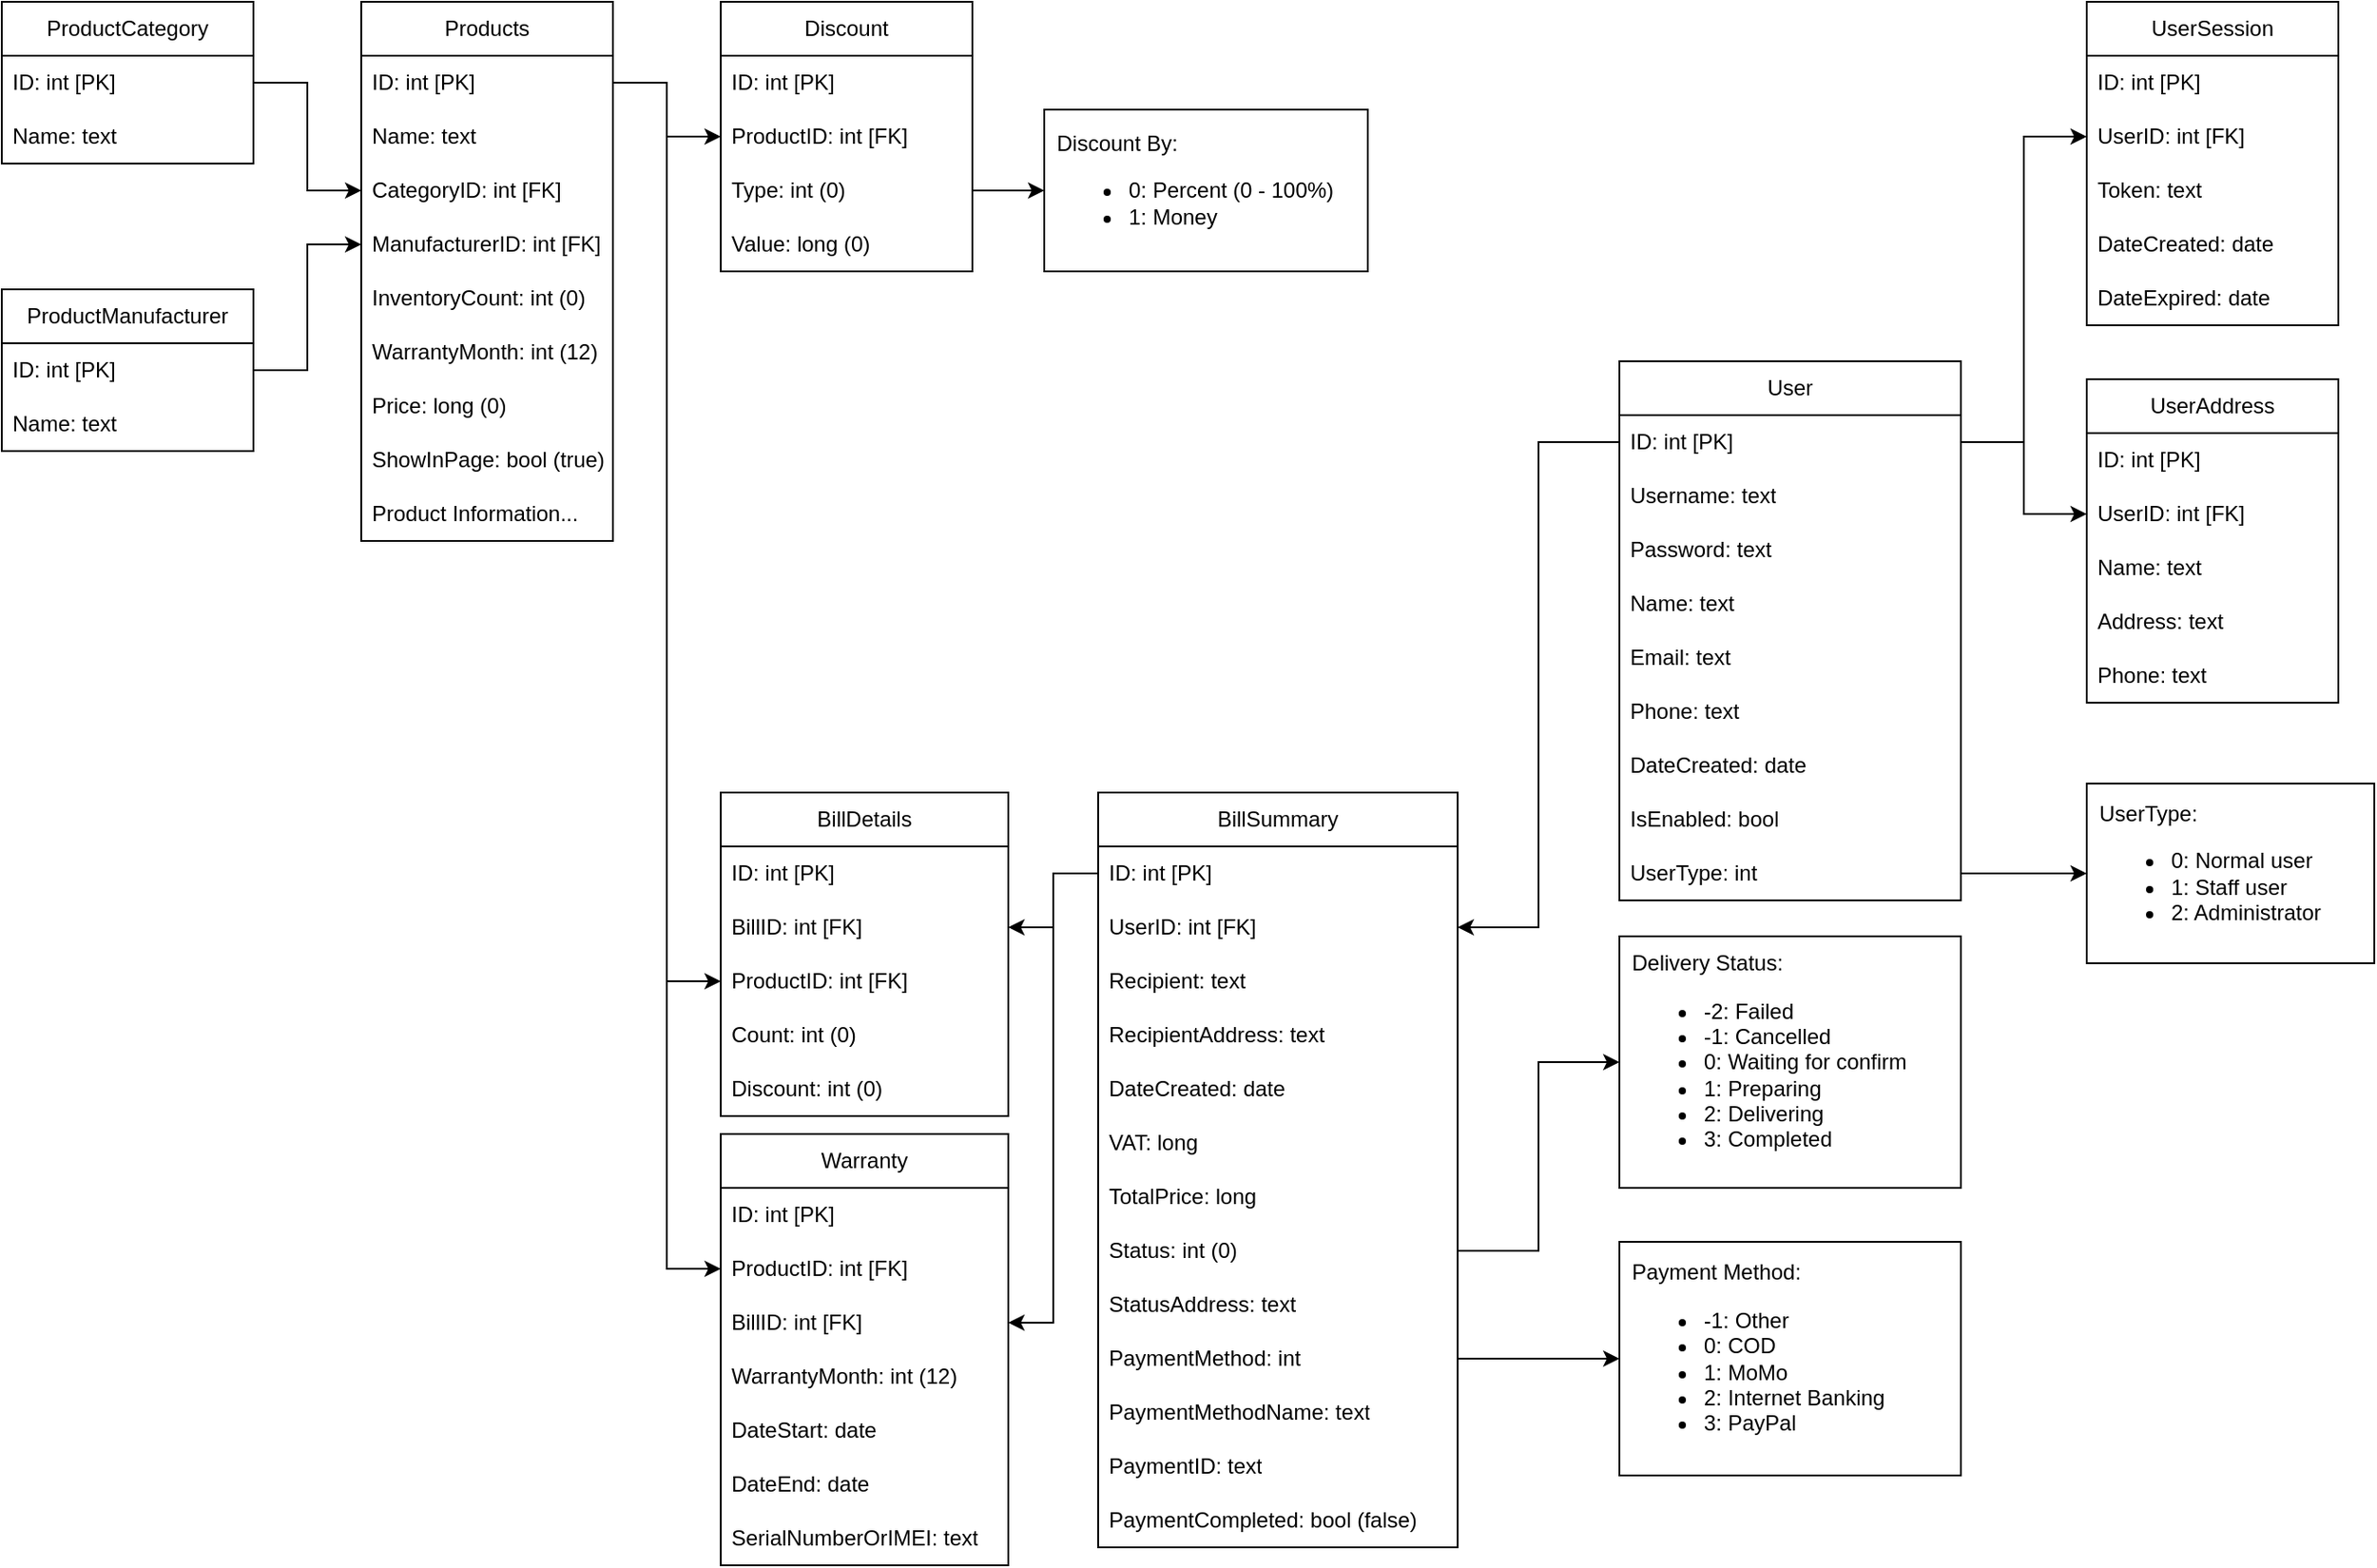 <mxfile version="21.1.2" type="device">
  <diagram name="Database" id="wU5oiDYe5zAORNl8Sl3y">
    <mxGraphModel dx="1593" dy="929" grid="1" gridSize="10" guides="1" tooltips="1" connect="1" arrows="1" fold="1" page="1" pageScale="1" pageWidth="827" pageHeight="1169" math="0" shadow="0">
      <root>
        <mxCell id="0" />
        <mxCell id="1" parent="0" />
        <mxCell id="hE5l1HCMCs_0RYrQTB5J-1" value="Products" style="swimlane;fontStyle=0;childLayout=stackLayout;horizontal=1;startSize=30;horizontalStack=0;resizeParent=1;resizeParentMax=0;resizeLast=0;collapsible=1;marginBottom=0;whiteSpace=wrap;html=1;" parent="1" vertex="1">
          <mxGeometry x="240" y="40" width="140" height="300" as="geometry" />
        </mxCell>
        <mxCell id="hE5l1HCMCs_0RYrQTB5J-2" value="ID: int [PK]" style="text;strokeColor=none;fillColor=none;align=left;verticalAlign=middle;spacingLeft=4;spacingRight=4;overflow=hidden;points=[[0,0.5],[1,0.5]];portConstraint=eastwest;rotatable=0;whiteSpace=wrap;html=1;" parent="hE5l1HCMCs_0RYrQTB5J-1" vertex="1">
          <mxGeometry y="30" width="140" height="30" as="geometry" />
        </mxCell>
        <mxCell id="hE5l1HCMCs_0RYrQTB5J-3" value="Name: text" style="text;strokeColor=none;fillColor=none;align=left;verticalAlign=middle;spacingLeft=4;spacingRight=4;overflow=hidden;points=[[0,0.5],[1,0.5]];portConstraint=eastwest;rotatable=0;whiteSpace=wrap;html=1;" parent="hE5l1HCMCs_0RYrQTB5J-1" vertex="1">
          <mxGeometry y="60" width="140" height="30" as="geometry" />
        </mxCell>
        <mxCell id="hE5l1HCMCs_0RYrQTB5J-4" value="CategoryID: int [FK]" style="text;strokeColor=none;fillColor=none;align=left;verticalAlign=middle;spacingLeft=4;spacingRight=4;overflow=hidden;points=[[0,0.5],[1,0.5]];portConstraint=eastwest;rotatable=0;whiteSpace=wrap;html=1;" parent="hE5l1HCMCs_0RYrQTB5J-1" vertex="1">
          <mxGeometry y="90" width="140" height="30" as="geometry" />
        </mxCell>
        <mxCell id="hE5l1HCMCs_0RYrQTB5J-22" value="ManufacturerID: int [FK]" style="text;strokeColor=none;fillColor=none;align=left;verticalAlign=middle;spacingLeft=4;spacingRight=4;overflow=hidden;points=[[0,0.5],[1,0.5]];portConstraint=eastwest;rotatable=0;whiteSpace=wrap;html=1;" parent="hE5l1HCMCs_0RYrQTB5J-1" vertex="1">
          <mxGeometry y="120" width="140" height="30" as="geometry" />
        </mxCell>
        <mxCell id="hE5l1HCMCs_0RYrQTB5J-26" value="InventoryCount: int (0)" style="text;strokeColor=none;fillColor=none;align=left;verticalAlign=middle;spacingLeft=4;spacingRight=4;overflow=hidden;points=[[0,0.5],[1,0.5]];portConstraint=eastwest;rotatable=0;whiteSpace=wrap;html=1;" parent="hE5l1HCMCs_0RYrQTB5J-1" vertex="1">
          <mxGeometry y="150" width="140" height="30" as="geometry" />
        </mxCell>
        <mxCell id="hE5l1HCMCs_0RYrQTB5J-28" value="WarrantyMonth: int (12)" style="text;strokeColor=none;fillColor=none;align=left;verticalAlign=middle;spacingLeft=4;spacingRight=4;overflow=hidden;points=[[0,0.5],[1,0.5]];portConstraint=eastwest;rotatable=0;whiteSpace=wrap;html=1;" parent="hE5l1HCMCs_0RYrQTB5J-1" vertex="1">
          <mxGeometry y="180" width="140" height="30" as="geometry" />
        </mxCell>
        <mxCell id="hE5l1HCMCs_0RYrQTB5J-29" value="Price: long (0)" style="text;strokeColor=none;fillColor=none;align=left;verticalAlign=middle;spacingLeft=4;spacingRight=4;overflow=hidden;points=[[0,0.5],[1,0.5]];portConstraint=eastwest;rotatable=0;whiteSpace=wrap;html=1;" parent="hE5l1HCMCs_0RYrQTB5J-1" vertex="1">
          <mxGeometry y="210" width="140" height="30" as="geometry" />
        </mxCell>
        <mxCell id="hE5l1HCMCs_0RYrQTB5J-77" value="ShowInPage: bool (true)" style="text;strokeColor=none;fillColor=none;align=left;verticalAlign=middle;spacingLeft=4;spacingRight=4;overflow=hidden;points=[[0,0.5],[1,0.5]];portConstraint=eastwest;rotatable=0;whiteSpace=wrap;html=1;" parent="hE5l1HCMCs_0RYrQTB5J-1" vertex="1">
          <mxGeometry y="240" width="140" height="30" as="geometry" />
        </mxCell>
        <mxCell id="hE5l1HCMCs_0RYrQTB5J-30" value="Product Information..." style="text;strokeColor=none;fillColor=none;align=left;verticalAlign=middle;spacingLeft=4;spacingRight=4;overflow=hidden;points=[[0,0.5],[1,0.5]];portConstraint=eastwest;rotatable=0;whiteSpace=wrap;html=1;" parent="hE5l1HCMCs_0RYrQTB5J-1" vertex="1">
          <mxGeometry y="270" width="140" height="30" as="geometry" />
        </mxCell>
        <mxCell id="hE5l1HCMCs_0RYrQTB5J-5" value="ProductCategory" style="swimlane;fontStyle=0;childLayout=stackLayout;horizontal=1;startSize=30;horizontalStack=0;resizeParent=1;resizeParentMax=0;resizeLast=0;collapsible=1;marginBottom=0;whiteSpace=wrap;html=1;" parent="1" vertex="1">
          <mxGeometry x="40" y="40" width="140" height="90" as="geometry" />
        </mxCell>
        <mxCell id="hE5l1HCMCs_0RYrQTB5J-6" value="ID: int [PK]" style="text;strokeColor=none;fillColor=none;align=left;verticalAlign=middle;spacingLeft=4;spacingRight=4;overflow=hidden;points=[[0,0.5],[1,0.5]];portConstraint=eastwest;rotatable=0;whiteSpace=wrap;html=1;" parent="hE5l1HCMCs_0RYrQTB5J-5" vertex="1">
          <mxGeometry y="30" width="140" height="30" as="geometry" />
        </mxCell>
        <mxCell id="hE5l1HCMCs_0RYrQTB5J-7" value="Name: text" style="text;strokeColor=none;fillColor=none;align=left;verticalAlign=middle;spacingLeft=4;spacingRight=4;overflow=hidden;points=[[0,0.5],[1,0.5]];portConstraint=eastwest;rotatable=0;whiteSpace=wrap;html=1;" parent="hE5l1HCMCs_0RYrQTB5J-5" vertex="1">
          <mxGeometry y="60" width="140" height="30" as="geometry" />
        </mxCell>
        <mxCell id="hE5l1HCMCs_0RYrQTB5J-9" value="User" style="swimlane;fontStyle=0;childLayout=stackLayout;horizontal=1;startSize=30;horizontalStack=0;resizeParent=1;resizeParentMax=0;resizeLast=0;collapsible=1;marginBottom=0;whiteSpace=wrap;html=1;" parent="1" vertex="1">
          <mxGeometry x="940" y="240" width="190" height="300" as="geometry" />
        </mxCell>
        <mxCell id="hE5l1HCMCs_0RYrQTB5J-10" value="ID: int [PK]" style="text;strokeColor=none;fillColor=none;align=left;verticalAlign=middle;spacingLeft=4;spacingRight=4;overflow=hidden;points=[[0,0.5],[1,0.5]];portConstraint=eastwest;rotatable=0;whiteSpace=wrap;html=1;" parent="hE5l1HCMCs_0RYrQTB5J-9" vertex="1">
          <mxGeometry y="30" width="190" height="30" as="geometry" />
        </mxCell>
        <mxCell id="hE5l1HCMCs_0RYrQTB5J-11" value="Username: text" style="text;strokeColor=none;fillColor=none;align=left;verticalAlign=middle;spacingLeft=4;spacingRight=4;overflow=hidden;points=[[0,0.5],[1,0.5]];portConstraint=eastwest;rotatable=0;whiteSpace=wrap;html=1;" parent="hE5l1HCMCs_0RYrQTB5J-9" vertex="1">
          <mxGeometry y="60" width="190" height="30" as="geometry" />
        </mxCell>
        <mxCell id="hE5l1HCMCs_0RYrQTB5J-12" value="Password: text" style="text;strokeColor=none;fillColor=none;align=left;verticalAlign=middle;spacingLeft=4;spacingRight=4;overflow=hidden;points=[[0,0.5],[1,0.5]];portConstraint=eastwest;rotatable=0;whiteSpace=wrap;html=1;" parent="hE5l1HCMCs_0RYrQTB5J-9" vertex="1">
          <mxGeometry y="90" width="190" height="30" as="geometry" />
        </mxCell>
        <mxCell id="hE5l1HCMCs_0RYrQTB5J-35" value="Name: text" style="text;strokeColor=none;fillColor=none;align=left;verticalAlign=middle;spacingLeft=4;spacingRight=4;overflow=hidden;points=[[0,0.5],[1,0.5]];portConstraint=eastwest;rotatable=0;whiteSpace=wrap;html=1;" parent="hE5l1HCMCs_0RYrQTB5J-9" vertex="1">
          <mxGeometry y="120" width="190" height="30" as="geometry" />
        </mxCell>
        <mxCell id="hE5l1HCMCs_0RYrQTB5J-36" value="Email: text" style="text;strokeColor=none;fillColor=none;align=left;verticalAlign=middle;spacingLeft=4;spacingRight=4;overflow=hidden;points=[[0,0.5],[1,0.5]];portConstraint=eastwest;rotatable=0;whiteSpace=wrap;html=1;" parent="hE5l1HCMCs_0RYrQTB5J-9" vertex="1">
          <mxGeometry y="150" width="190" height="30" as="geometry" />
        </mxCell>
        <mxCell id="hE5l1HCMCs_0RYrQTB5J-38" value="Phone: text" style="text;strokeColor=none;fillColor=none;align=left;verticalAlign=middle;spacingLeft=4;spacingRight=4;overflow=hidden;points=[[0,0.5],[1,0.5]];portConstraint=eastwest;rotatable=0;whiteSpace=wrap;html=1;" parent="hE5l1HCMCs_0RYrQTB5J-9" vertex="1">
          <mxGeometry y="180" width="190" height="30" as="geometry" />
        </mxCell>
        <mxCell id="hE5l1HCMCs_0RYrQTB5J-13" value="DateCreated: date" style="text;strokeColor=none;fillColor=none;align=left;verticalAlign=middle;spacingLeft=4;spacingRight=4;overflow=hidden;points=[[0,0.5],[1,0.5]];portConstraint=eastwest;rotatable=0;whiteSpace=wrap;html=1;" parent="hE5l1HCMCs_0RYrQTB5J-9" vertex="1">
          <mxGeometry y="210" width="190" height="30" as="geometry" />
        </mxCell>
        <mxCell id="hE5l1HCMCs_0RYrQTB5J-14" value="IsEnabled: bool" style="text;strokeColor=none;fillColor=none;align=left;verticalAlign=middle;spacingLeft=4;spacingRight=4;overflow=hidden;points=[[0,0.5],[1,0.5]];portConstraint=eastwest;rotatable=0;whiteSpace=wrap;html=1;" parent="hE5l1HCMCs_0RYrQTB5J-9" vertex="1">
          <mxGeometry y="240" width="190" height="30" as="geometry" />
        </mxCell>
        <mxCell id="hE5l1HCMCs_0RYrQTB5J-15" value="UserType: int" style="text;strokeColor=none;fillColor=none;align=left;verticalAlign=middle;spacingLeft=4;spacingRight=4;overflow=hidden;points=[[0,0.5],[1,0.5]];portConstraint=eastwest;rotatable=0;whiteSpace=wrap;html=1;" parent="hE5l1HCMCs_0RYrQTB5J-9" vertex="1">
          <mxGeometry y="270" width="190" height="30" as="geometry" />
        </mxCell>
        <mxCell id="hE5l1HCMCs_0RYrQTB5J-16" value="UserType:&lt;br&gt;&lt;ul&gt;&lt;li&gt;0: Normal user&lt;/li&gt;&lt;li&gt;1: Staff user&lt;/li&gt;&lt;li&gt;2: Administrator&lt;/li&gt;&lt;/ul&gt;" style="rounded=0;whiteSpace=wrap;html=1;align=left;spacingTop=5;spacingBottom=6;spacingLeft=5;spacingRight=5;" parent="1" vertex="1">
          <mxGeometry x="1200" y="475" width="160" height="100" as="geometry" />
        </mxCell>
        <mxCell id="hE5l1HCMCs_0RYrQTB5J-17" style="edgeStyle=orthogonalEdgeStyle;rounded=0;orthogonalLoop=1;jettySize=auto;html=1;entryX=0;entryY=0.5;entryDx=0;entryDy=0;" parent="1" source="hE5l1HCMCs_0RYrQTB5J-15" target="hE5l1HCMCs_0RYrQTB5J-16" edge="1">
          <mxGeometry relative="1" as="geometry" />
        </mxCell>
        <mxCell id="hE5l1HCMCs_0RYrQTB5J-18" value="ProductManufacturer" style="swimlane;fontStyle=0;childLayout=stackLayout;horizontal=1;startSize=30;horizontalStack=0;resizeParent=1;resizeParentMax=0;resizeLast=0;collapsible=1;marginBottom=0;whiteSpace=wrap;html=1;" parent="1" vertex="1">
          <mxGeometry x="40" y="200" width="140" height="90" as="geometry" />
        </mxCell>
        <mxCell id="hE5l1HCMCs_0RYrQTB5J-19" value="ID: int [PK]" style="text;strokeColor=none;fillColor=none;align=left;verticalAlign=middle;spacingLeft=4;spacingRight=4;overflow=hidden;points=[[0,0.5],[1,0.5]];portConstraint=eastwest;rotatable=0;whiteSpace=wrap;html=1;" parent="hE5l1HCMCs_0RYrQTB5J-18" vertex="1">
          <mxGeometry y="30" width="140" height="30" as="geometry" />
        </mxCell>
        <mxCell id="hE5l1HCMCs_0RYrQTB5J-20" value="Name: text" style="text;strokeColor=none;fillColor=none;align=left;verticalAlign=middle;spacingLeft=4;spacingRight=4;overflow=hidden;points=[[0,0.5],[1,0.5]];portConstraint=eastwest;rotatable=0;whiteSpace=wrap;html=1;" parent="hE5l1HCMCs_0RYrQTB5J-18" vertex="1">
          <mxGeometry y="60" width="140" height="30" as="geometry" />
        </mxCell>
        <mxCell id="hE5l1HCMCs_0RYrQTB5J-23" style="edgeStyle=orthogonalEdgeStyle;rounded=0;orthogonalLoop=1;jettySize=auto;html=1;entryX=0;entryY=0.5;entryDx=0;entryDy=0;" parent="1" source="hE5l1HCMCs_0RYrQTB5J-19" target="hE5l1HCMCs_0RYrQTB5J-22" edge="1">
          <mxGeometry relative="1" as="geometry" />
        </mxCell>
        <mxCell id="hE5l1HCMCs_0RYrQTB5J-25" style="edgeStyle=orthogonalEdgeStyle;rounded=0;orthogonalLoop=1;jettySize=auto;html=1;entryX=0;entryY=0.5;entryDx=0;entryDy=0;" parent="1" source="hE5l1HCMCs_0RYrQTB5J-6" target="hE5l1HCMCs_0RYrQTB5J-4" edge="1">
          <mxGeometry relative="1" as="geometry" />
        </mxCell>
        <mxCell id="hE5l1HCMCs_0RYrQTB5J-31" value="BillSummary" style="swimlane;fontStyle=0;childLayout=stackLayout;horizontal=1;startSize=30;horizontalStack=0;resizeParent=1;resizeParentMax=0;resizeLast=0;collapsible=1;marginBottom=0;whiteSpace=wrap;html=1;" parent="1" vertex="1">
          <mxGeometry x="650" y="480" width="200" height="420" as="geometry" />
        </mxCell>
        <mxCell id="hE5l1HCMCs_0RYrQTB5J-32" value="ID: int [PK]" style="text;strokeColor=none;fillColor=none;align=left;verticalAlign=middle;spacingLeft=4;spacingRight=4;overflow=hidden;points=[[0,0.5],[1,0.5]];portConstraint=eastwest;rotatable=0;whiteSpace=wrap;html=1;" parent="hE5l1HCMCs_0RYrQTB5J-31" vertex="1">
          <mxGeometry y="30" width="200" height="30" as="geometry" />
        </mxCell>
        <mxCell id="hE5l1HCMCs_0RYrQTB5J-44" value="UserID: int [FK]" style="text;strokeColor=none;fillColor=none;align=left;verticalAlign=middle;spacingLeft=4;spacingRight=4;overflow=hidden;points=[[0,0.5],[1,0.5]];portConstraint=eastwest;rotatable=0;whiteSpace=wrap;html=1;" parent="hE5l1HCMCs_0RYrQTB5J-31" vertex="1">
          <mxGeometry y="60" width="200" height="30" as="geometry" />
        </mxCell>
        <mxCell id="tXvKXWf9CAUuPQ7bRwm_-1" value="&lt;span lang=&quot;vi&quot; class=&quot;ILfuVd&quot;&gt;&lt;/span&gt;&lt;span lang=&quot;vi&quot; class=&quot;ILfuVd&quot;&gt;&lt;/span&gt;Recipient: text" style="text;strokeColor=none;fillColor=none;align=left;verticalAlign=middle;spacingLeft=4;spacingRight=4;overflow=hidden;points=[[0,0.5],[1,0.5]];portConstraint=eastwest;rotatable=0;whiteSpace=wrap;html=1;" parent="hE5l1HCMCs_0RYrQTB5J-31" vertex="1">
          <mxGeometry y="90" width="200" height="30" as="geometry" />
        </mxCell>
        <mxCell id="hE5l1HCMCs_0RYrQTB5J-48" value="&lt;span lang=&quot;vi&quot; class=&quot;ILfuVd&quot;&gt;&lt;/span&gt;RecipientAddress: text" style="text;strokeColor=none;fillColor=none;align=left;verticalAlign=middle;spacingLeft=4;spacingRight=4;overflow=hidden;points=[[0,0.5],[1,0.5]];portConstraint=eastwest;rotatable=0;whiteSpace=wrap;html=1;" parent="hE5l1HCMCs_0RYrQTB5J-31" vertex="1">
          <mxGeometry y="120" width="200" height="30" as="geometry" />
        </mxCell>
        <mxCell id="hE5l1HCMCs_0RYrQTB5J-55" value="DateCreated: date" style="text;strokeColor=none;fillColor=none;align=left;verticalAlign=middle;spacingLeft=4;spacingRight=4;overflow=hidden;points=[[0,0.5],[1,0.5]];portConstraint=eastwest;rotatable=0;whiteSpace=wrap;html=1;" parent="hE5l1HCMCs_0RYrQTB5J-31" vertex="1">
          <mxGeometry y="150" width="200" height="30" as="geometry" />
        </mxCell>
        <mxCell id="nwdCqllsKJScyAq2nnaO-7" value="&lt;span lang=&quot;vi&quot; class=&quot;ILfuVd&quot;&gt;&lt;/span&gt;VAT: long" style="text;strokeColor=none;fillColor=none;align=left;verticalAlign=middle;spacingLeft=4;spacingRight=4;overflow=hidden;points=[[0,0.5],[1,0.5]];portConstraint=eastwest;rotatable=0;whiteSpace=wrap;html=1;" parent="hE5l1HCMCs_0RYrQTB5J-31" vertex="1">
          <mxGeometry y="180" width="200" height="30" as="geometry" />
        </mxCell>
        <mxCell id="nwdCqllsKJScyAq2nnaO-4" value="&lt;span lang=&quot;vi&quot; class=&quot;ILfuVd&quot;&gt;&lt;/span&gt;TotalPrice: long" style="text;strokeColor=none;fillColor=none;align=left;verticalAlign=middle;spacingLeft=4;spacingRight=4;overflow=hidden;points=[[0,0.5],[1,0.5]];portConstraint=eastwest;rotatable=0;whiteSpace=wrap;html=1;" parent="hE5l1HCMCs_0RYrQTB5J-31" vertex="1">
          <mxGeometry y="210" width="200" height="30" as="geometry" />
        </mxCell>
        <mxCell id="hE5l1HCMCs_0RYrQTB5J-56" value="Status: int (0)" style="text;strokeColor=none;fillColor=none;align=left;verticalAlign=middle;spacingLeft=4;spacingRight=4;overflow=hidden;points=[[0,0.5],[1,0.5]];portConstraint=eastwest;rotatable=0;whiteSpace=wrap;html=1;" parent="hE5l1HCMCs_0RYrQTB5J-31" vertex="1">
          <mxGeometry y="240" width="200" height="30" as="geometry" />
        </mxCell>
        <mxCell id="hE5l1HCMCs_0RYrQTB5J-60" value="StatusAddress: text" style="text;strokeColor=none;fillColor=none;align=left;verticalAlign=middle;spacingLeft=4;spacingRight=4;overflow=hidden;points=[[0,0.5],[1,0.5]];portConstraint=eastwest;rotatable=0;whiteSpace=wrap;html=1;" parent="hE5l1HCMCs_0RYrQTB5J-31" vertex="1">
          <mxGeometry y="270" width="200" height="30" as="geometry" />
        </mxCell>
        <mxCell id="hE5l1HCMCs_0RYrQTB5J-69" value="PaymentMethod: int" style="text;strokeColor=none;fillColor=none;align=left;verticalAlign=middle;spacingLeft=4;spacingRight=4;overflow=hidden;points=[[0,0.5],[1,0.5]];portConstraint=eastwest;rotatable=0;whiteSpace=wrap;html=1;" parent="hE5l1HCMCs_0RYrQTB5J-31" vertex="1">
          <mxGeometry y="300" width="200" height="30" as="geometry" />
        </mxCell>
        <mxCell id="nwdCqllsKJScyAq2nnaO-5" value="PaymentMethodName: text" style="text;strokeColor=none;fillColor=none;align=left;verticalAlign=middle;spacingLeft=4;spacingRight=4;overflow=hidden;points=[[0,0.5],[1,0.5]];portConstraint=eastwest;rotatable=0;whiteSpace=wrap;html=1;" parent="hE5l1HCMCs_0RYrQTB5J-31" vertex="1">
          <mxGeometry y="330" width="200" height="30" as="geometry" />
        </mxCell>
        <mxCell id="nwdCqllsKJScyAq2nnaO-6" value="PaymentID: text" style="text;strokeColor=none;fillColor=none;align=left;verticalAlign=middle;spacingLeft=4;spacingRight=4;overflow=hidden;points=[[0,0.5],[1,0.5]];portConstraint=eastwest;rotatable=0;whiteSpace=wrap;html=1;" parent="hE5l1HCMCs_0RYrQTB5J-31" vertex="1">
          <mxGeometry y="360" width="200" height="30" as="geometry" />
        </mxCell>
        <mxCell id="hE5l1HCMCs_0RYrQTB5J-73" value="PaymentCompleted: bool (false)" style="text;strokeColor=none;fillColor=none;align=left;verticalAlign=middle;spacingLeft=4;spacingRight=4;overflow=hidden;points=[[0,0.5],[1,0.5]];portConstraint=eastwest;rotatable=0;whiteSpace=wrap;html=1;" parent="hE5l1HCMCs_0RYrQTB5J-31" vertex="1">
          <mxGeometry y="390" width="200" height="30" as="geometry" />
        </mxCell>
        <mxCell id="hE5l1HCMCs_0RYrQTB5J-39" value="UserAddress" style="swimlane;fontStyle=0;childLayout=stackLayout;horizontal=1;startSize=30;horizontalStack=0;resizeParent=1;resizeParentMax=0;resizeLast=0;collapsible=1;marginBottom=0;whiteSpace=wrap;html=1;" parent="1" vertex="1">
          <mxGeometry x="1200" y="250" width="140" height="180" as="geometry" />
        </mxCell>
        <mxCell id="hE5l1HCMCs_0RYrQTB5J-40" value="ID: int [PK]" style="text;strokeColor=none;fillColor=none;align=left;verticalAlign=middle;spacingLeft=4;spacingRight=4;overflow=hidden;points=[[0,0.5],[1,0.5]];portConstraint=eastwest;rotatable=0;whiteSpace=wrap;html=1;" parent="hE5l1HCMCs_0RYrQTB5J-39" vertex="1">
          <mxGeometry y="30" width="140" height="30" as="geometry" />
        </mxCell>
        <mxCell id="hE5l1HCMCs_0RYrQTB5J-41" value="UserID: int [FK]" style="text;strokeColor=none;fillColor=none;align=left;verticalAlign=middle;spacingLeft=4;spacingRight=4;overflow=hidden;points=[[0,0.5],[1,0.5]];portConstraint=eastwest;rotatable=0;whiteSpace=wrap;html=1;" parent="hE5l1HCMCs_0RYrQTB5J-39" vertex="1">
          <mxGeometry y="60" width="140" height="30" as="geometry" />
        </mxCell>
        <mxCell id="tXvKXWf9CAUuPQ7bRwm_-2" value="Name: text" style="text;strokeColor=none;fillColor=none;align=left;verticalAlign=middle;spacingLeft=4;spacingRight=4;overflow=hidden;points=[[0,0.5],[1,0.5]];portConstraint=eastwest;rotatable=0;whiteSpace=wrap;html=1;" parent="hE5l1HCMCs_0RYrQTB5J-39" vertex="1">
          <mxGeometry y="90" width="140" height="30" as="geometry" />
        </mxCell>
        <mxCell id="hE5l1HCMCs_0RYrQTB5J-42" value="Address: text" style="text;strokeColor=none;fillColor=none;align=left;verticalAlign=middle;spacingLeft=4;spacingRight=4;overflow=hidden;points=[[0,0.5],[1,0.5]];portConstraint=eastwest;rotatable=0;whiteSpace=wrap;html=1;" parent="hE5l1HCMCs_0RYrQTB5J-39" vertex="1">
          <mxGeometry y="120" width="140" height="30" as="geometry" />
        </mxCell>
        <mxCell id="hE5l1HCMCs_0RYrQTB5J-83" value="Phone: text" style="text;strokeColor=none;fillColor=none;align=left;verticalAlign=middle;spacingLeft=4;spacingRight=4;overflow=hidden;points=[[0,0.5],[1,0.5]];portConstraint=eastwest;rotatable=0;whiteSpace=wrap;html=1;" parent="hE5l1HCMCs_0RYrQTB5J-39" vertex="1">
          <mxGeometry y="150" width="140" height="30" as="geometry" />
        </mxCell>
        <mxCell id="hE5l1HCMCs_0RYrQTB5J-43" style="edgeStyle=orthogonalEdgeStyle;rounded=0;orthogonalLoop=1;jettySize=auto;html=1;entryX=0;entryY=0.5;entryDx=0;entryDy=0;" parent="1" source="hE5l1HCMCs_0RYrQTB5J-10" target="hE5l1HCMCs_0RYrQTB5J-41" edge="1">
          <mxGeometry relative="1" as="geometry" />
        </mxCell>
        <mxCell id="hE5l1HCMCs_0RYrQTB5J-45" style="edgeStyle=orthogonalEdgeStyle;rounded=0;orthogonalLoop=1;jettySize=auto;html=1;entryX=1;entryY=0.5;entryDx=0;entryDy=0;" parent="1" source="hE5l1HCMCs_0RYrQTB5J-10" target="hE5l1HCMCs_0RYrQTB5J-44" edge="1">
          <mxGeometry relative="1" as="geometry" />
        </mxCell>
        <mxCell id="hE5l1HCMCs_0RYrQTB5J-49" value="BillDetails" style="swimlane;fontStyle=0;childLayout=stackLayout;horizontal=1;startSize=30;horizontalStack=0;resizeParent=1;resizeParentMax=0;resizeLast=0;collapsible=1;marginBottom=0;whiteSpace=wrap;html=1;" parent="1" vertex="1">
          <mxGeometry x="440" y="480" width="160" height="180" as="geometry" />
        </mxCell>
        <mxCell id="kIqaSTcEwy7osnmggItn-5" value="ID: int [PK]" style="text;strokeColor=none;fillColor=none;align=left;verticalAlign=middle;spacingLeft=4;spacingRight=4;overflow=hidden;points=[[0,0.5],[1,0.5]];portConstraint=eastwest;rotatable=0;whiteSpace=wrap;html=1;" vertex="1" parent="hE5l1HCMCs_0RYrQTB5J-49">
          <mxGeometry y="30" width="160" height="30" as="geometry" />
        </mxCell>
        <mxCell id="hE5l1HCMCs_0RYrQTB5J-50" value="BillID: int [FK]" style="text;strokeColor=none;fillColor=none;align=left;verticalAlign=middle;spacingLeft=4;spacingRight=4;overflow=hidden;points=[[0,0.5],[1,0.5]];portConstraint=eastwest;rotatable=0;whiteSpace=wrap;html=1;" parent="hE5l1HCMCs_0RYrQTB5J-49" vertex="1">
          <mxGeometry y="60" width="160" height="30" as="geometry" />
        </mxCell>
        <mxCell id="hE5l1HCMCs_0RYrQTB5J-51" value="ProductID: int [FK]" style="text;strokeColor=none;fillColor=none;align=left;verticalAlign=middle;spacingLeft=4;spacingRight=4;overflow=hidden;points=[[0,0.5],[1,0.5]];portConstraint=eastwest;rotatable=0;whiteSpace=wrap;html=1;" parent="hE5l1HCMCs_0RYrQTB5J-49" vertex="1">
          <mxGeometry y="90" width="160" height="30" as="geometry" />
        </mxCell>
        <mxCell id="hE5l1HCMCs_0RYrQTB5J-52" value="Count: int (0)" style="text;strokeColor=none;fillColor=none;align=left;verticalAlign=middle;spacingLeft=4;spacingRight=4;overflow=hidden;points=[[0,0.5],[1,0.5]];portConstraint=eastwest;rotatable=0;whiteSpace=wrap;html=1;" parent="hE5l1HCMCs_0RYrQTB5J-49" vertex="1">
          <mxGeometry y="120" width="160" height="30" as="geometry" />
        </mxCell>
        <mxCell id="hE5l1HCMCs_0RYrQTB5J-53" value="Discount: int (0)" style="text;strokeColor=none;fillColor=none;align=left;verticalAlign=middle;spacingLeft=4;spacingRight=4;overflow=hidden;points=[[0,0.5],[1,0.5]];portConstraint=eastwest;rotatable=0;whiteSpace=wrap;html=1;" parent="hE5l1HCMCs_0RYrQTB5J-49" vertex="1">
          <mxGeometry y="150" width="160" height="30" as="geometry" />
        </mxCell>
        <mxCell id="hE5l1HCMCs_0RYrQTB5J-54" style="edgeStyle=orthogonalEdgeStyle;rounded=0;orthogonalLoop=1;jettySize=auto;html=1;entryX=1;entryY=0.5;entryDx=0;entryDy=0;" parent="1" source="hE5l1HCMCs_0RYrQTB5J-32" target="hE5l1HCMCs_0RYrQTB5J-50" edge="1">
          <mxGeometry relative="1" as="geometry" />
        </mxCell>
        <mxCell id="hE5l1HCMCs_0RYrQTB5J-58" value="Delivery Status:&lt;br&gt;&lt;ul&gt;&lt;li&gt;-2: Failed&lt;/li&gt;&lt;li&gt;-1: Cancelled&lt;/li&gt;&lt;li&gt;0: Waiting for confirm&lt;/li&gt;&lt;li&gt;1: Preparing&lt;/li&gt;&lt;li&gt;2: Delivering&lt;/li&gt;&lt;li&gt;3: Completed&lt;/li&gt;&lt;/ul&gt;" style="rounded=0;whiteSpace=wrap;html=1;align=left;spacingTop=5;spacingBottom=6;spacingLeft=5;spacingRight=5;" parent="1" vertex="1">
          <mxGeometry x="940" y="560" width="190" height="140" as="geometry" />
        </mxCell>
        <mxCell id="hE5l1HCMCs_0RYrQTB5J-59" style="edgeStyle=orthogonalEdgeStyle;rounded=0;orthogonalLoop=1;jettySize=auto;html=1;entryX=0;entryY=0.5;entryDx=0;entryDy=0;" parent="1" source="hE5l1HCMCs_0RYrQTB5J-56" target="hE5l1HCMCs_0RYrQTB5J-58" edge="1">
          <mxGeometry relative="1" as="geometry" />
        </mxCell>
        <mxCell id="hE5l1HCMCs_0RYrQTB5J-62" value="Discount" style="swimlane;fontStyle=0;childLayout=stackLayout;horizontal=1;startSize=30;horizontalStack=0;resizeParent=1;resizeParentMax=0;resizeLast=0;collapsible=1;marginBottom=0;whiteSpace=wrap;html=1;" parent="1" vertex="1">
          <mxGeometry x="440" y="40" width="140" height="150" as="geometry" />
        </mxCell>
        <mxCell id="hE5l1HCMCs_0RYrQTB5J-75" value="ID: int [PK]" style="text;strokeColor=none;fillColor=none;align=left;verticalAlign=middle;spacingLeft=4;spacingRight=4;overflow=hidden;points=[[0,0.5],[1,0.5]];portConstraint=eastwest;rotatable=0;whiteSpace=wrap;html=1;" parent="hE5l1HCMCs_0RYrQTB5J-62" vertex="1">
          <mxGeometry y="30" width="140" height="30" as="geometry" />
        </mxCell>
        <mxCell id="hE5l1HCMCs_0RYrQTB5J-64" value="ProductID: int [FK]" style="text;strokeColor=none;fillColor=none;align=left;verticalAlign=middle;spacingLeft=4;spacingRight=4;overflow=hidden;points=[[0,0.5],[1,0.5]];portConstraint=eastwest;rotatable=0;whiteSpace=wrap;html=1;" parent="hE5l1HCMCs_0RYrQTB5J-62" vertex="1">
          <mxGeometry y="60" width="140" height="30" as="geometry" />
        </mxCell>
        <mxCell id="hE5l1HCMCs_0RYrQTB5J-65" value="Type: int (0)" style="text;strokeColor=none;fillColor=none;align=left;verticalAlign=middle;spacingLeft=4;spacingRight=4;overflow=hidden;points=[[0,0.5],[1,0.5]];portConstraint=eastwest;rotatable=0;whiteSpace=wrap;html=1;" parent="hE5l1HCMCs_0RYrQTB5J-62" vertex="1">
          <mxGeometry y="90" width="140" height="30" as="geometry" />
        </mxCell>
        <mxCell id="hE5l1HCMCs_0RYrQTB5J-68" value="Value: long (0)" style="text;strokeColor=none;fillColor=none;align=left;verticalAlign=middle;spacingLeft=4;spacingRight=4;overflow=hidden;points=[[0,0.5],[1,0.5]];portConstraint=eastwest;rotatable=0;whiteSpace=wrap;html=1;" parent="hE5l1HCMCs_0RYrQTB5J-62" vertex="1">
          <mxGeometry y="120" width="140" height="30" as="geometry" />
        </mxCell>
        <mxCell id="hE5l1HCMCs_0RYrQTB5J-66" value="Discount By:&lt;br&gt;&lt;ul&gt;&lt;li&gt;0: Percent (0 - 100%)&lt;/li&gt;&lt;li&gt;1: Money&lt;/li&gt;&lt;/ul&gt;" style="rounded=0;whiteSpace=wrap;html=1;align=left;spacingTop=5;spacingBottom=6;spacingLeft=5;spacingRight=5;" parent="1" vertex="1">
          <mxGeometry x="620" y="100" width="180" height="90" as="geometry" />
        </mxCell>
        <mxCell id="hE5l1HCMCs_0RYrQTB5J-67" style="edgeStyle=orthogonalEdgeStyle;rounded=0;orthogonalLoop=1;jettySize=auto;html=1;entryX=0;entryY=0.5;entryDx=0;entryDy=0;" parent="1" source="hE5l1HCMCs_0RYrQTB5J-65" target="hE5l1HCMCs_0RYrQTB5J-66" edge="1">
          <mxGeometry relative="1" as="geometry" />
        </mxCell>
        <mxCell id="hE5l1HCMCs_0RYrQTB5J-71" value="Payment Method:&lt;br&gt;&lt;ul&gt;&lt;li&gt;-1: Other&lt;/li&gt;&lt;li&gt;0: COD&lt;/li&gt;&lt;li&gt;1: MoMo&lt;/li&gt;&lt;li&gt;2: Internet Banking&lt;/li&gt;&lt;li&gt;3: PayPal&lt;/li&gt;&lt;/ul&gt;" style="rounded=0;whiteSpace=wrap;html=1;align=left;spacingTop=5;spacingBottom=6;spacingLeft=5;spacingRight=5;" parent="1" vertex="1">
          <mxGeometry x="940" y="730" width="190" height="130" as="geometry" />
        </mxCell>
        <mxCell id="hE5l1HCMCs_0RYrQTB5J-72" style="edgeStyle=orthogonalEdgeStyle;rounded=0;orthogonalLoop=1;jettySize=auto;html=1;entryX=0;entryY=0.5;entryDx=0;entryDy=0;" parent="1" source="hE5l1HCMCs_0RYrQTB5J-69" target="hE5l1HCMCs_0RYrQTB5J-71" edge="1">
          <mxGeometry relative="1" as="geometry" />
        </mxCell>
        <mxCell id="hE5l1HCMCs_0RYrQTB5J-74" style="edgeStyle=orthogonalEdgeStyle;rounded=0;orthogonalLoop=1;jettySize=auto;html=1;entryX=0;entryY=0.5;entryDx=0;entryDy=0;" parent="1" source="hE5l1HCMCs_0RYrQTB5J-2" target="hE5l1HCMCs_0RYrQTB5J-64" edge="1">
          <mxGeometry relative="1" as="geometry" />
        </mxCell>
        <mxCell id="hE5l1HCMCs_0RYrQTB5J-78" style="edgeStyle=orthogonalEdgeStyle;rounded=0;orthogonalLoop=1;jettySize=auto;html=1;entryX=0;entryY=0.5;entryDx=0;entryDy=0;" parent="1" source="hE5l1HCMCs_0RYrQTB5J-2" target="hE5l1HCMCs_0RYrQTB5J-51" edge="1">
          <mxGeometry relative="1" as="geometry">
            <Array as="points">
              <mxPoint x="410" y="85" />
              <mxPoint x="410" y="585" />
            </Array>
            <mxPoint x="410" y="700" as="targetPoint" />
          </mxGeometry>
        </mxCell>
        <mxCell id="N3qTljvc-Xa5BjLtdK3h-2" value="UserSession" style="swimlane;fontStyle=0;childLayout=stackLayout;horizontal=1;startSize=30;horizontalStack=0;resizeParent=1;resizeParentMax=0;resizeLast=0;collapsible=1;marginBottom=0;whiteSpace=wrap;html=1;" parent="1" vertex="1">
          <mxGeometry x="1200" y="40" width="140" height="180" as="geometry" />
        </mxCell>
        <mxCell id="N3qTljvc-Xa5BjLtdK3h-3" value="ID: int [PK]" style="text;strokeColor=none;fillColor=none;align=left;verticalAlign=middle;spacingLeft=4;spacingRight=4;overflow=hidden;points=[[0,0.5],[1,0.5]];portConstraint=eastwest;rotatable=0;whiteSpace=wrap;html=1;" parent="N3qTljvc-Xa5BjLtdK3h-2" vertex="1">
          <mxGeometry y="30" width="140" height="30" as="geometry" />
        </mxCell>
        <mxCell id="N3qTljvc-Xa5BjLtdK3h-4" value="UserID: int [FK]" style="text;strokeColor=none;fillColor=none;align=left;verticalAlign=middle;spacingLeft=4;spacingRight=4;overflow=hidden;points=[[0,0.5],[1,0.5]];portConstraint=eastwest;rotatable=0;whiteSpace=wrap;html=1;" parent="N3qTljvc-Xa5BjLtdK3h-2" vertex="1">
          <mxGeometry y="60" width="140" height="30" as="geometry" />
        </mxCell>
        <mxCell id="N3qTljvc-Xa5BjLtdK3h-5" value="Token: text" style="text;strokeColor=none;fillColor=none;align=left;verticalAlign=middle;spacingLeft=4;spacingRight=4;overflow=hidden;points=[[0,0.5],[1,0.5]];portConstraint=eastwest;rotatable=0;whiteSpace=wrap;html=1;" parent="N3qTljvc-Xa5BjLtdK3h-2" vertex="1">
          <mxGeometry y="90" width="140" height="30" as="geometry" />
        </mxCell>
        <mxCell id="N3qTljvc-Xa5BjLtdK3h-6" value="DateCreated: date" style="text;strokeColor=none;fillColor=none;align=left;verticalAlign=middle;spacingLeft=4;spacingRight=4;overflow=hidden;points=[[0,0.5],[1,0.5]];portConstraint=eastwest;rotatable=0;whiteSpace=wrap;html=1;" parent="N3qTljvc-Xa5BjLtdK3h-2" vertex="1">
          <mxGeometry y="120" width="140" height="30" as="geometry" />
        </mxCell>
        <mxCell id="N3qTljvc-Xa5BjLtdK3h-7" value="DateExpired: date" style="text;strokeColor=none;fillColor=none;align=left;verticalAlign=middle;spacingLeft=4;spacingRight=4;overflow=hidden;points=[[0,0.5],[1,0.5]];portConstraint=eastwest;rotatable=0;whiteSpace=wrap;html=1;" parent="N3qTljvc-Xa5BjLtdK3h-2" vertex="1">
          <mxGeometry y="150" width="140" height="30" as="geometry" />
        </mxCell>
        <mxCell id="N3qTljvc-Xa5BjLtdK3h-8" style="edgeStyle=orthogonalEdgeStyle;rounded=0;orthogonalLoop=1;jettySize=auto;html=1;entryX=0;entryY=0.5;entryDx=0;entryDy=0;" parent="1" source="hE5l1HCMCs_0RYrQTB5J-10" target="N3qTljvc-Xa5BjLtdK3h-4" edge="1">
          <mxGeometry relative="1" as="geometry" />
        </mxCell>
        <mxCell id="kIqaSTcEwy7osnmggItn-1" value="Warranty" style="swimlane;fontStyle=0;childLayout=stackLayout;horizontal=1;startSize=30;horizontalStack=0;resizeParent=1;resizeParentMax=0;resizeLast=0;collapsible=1;marginBottom=0;whiteSpace=wrap;html=1;" vertex="1" parent="1">
          <mxGeometry x="440" y="670" width="160" height="240" as="geometry" />
        </mxCell>
        <mxCell id="kIqaSTcEwy7osnmggItn-2" value="ID: int [PK]" style="text;strokeColor=none;fillColor=none;align=left;verticalAlign=middle;spacingLeft=4;spacingRight=4;overflow=hidden;points=[[0,0.5],[1,0.5]];portConstraint=eastwest;rotatable=0;whiteSpace=wrap;html=1;" vertex="1" parent="kIqaSTcEwy7osnmggItn-1">
          <mxGeometry y="30" width="160" height="30" as="geometry" />
        </mxCell>
        <mxCell id="kIqaSTcEwy7osnmggItn-3" value="ProductID: int [FK]" style="text;strokeColor=none;fillColor=none;align=left;verticalAlign=middle;spacingLeft=4;spacingRight=4;overflow=hidden;points=[[0,0.5],[1,0.5]];portConstraint=eastwest;rotatable=0;whiteSpace=wrap;html=1;" vertex="1" parent="kIqaSTcEwy7osnmggItn-1">
          <mxGeometry y="60" width="160" height="30" as="geometry" />
        </mxCell>
        <mxCell id="kIqaSTcEwy7osnmggItn-11" value="BillID: int [FK]" style="text;strokeColor=none;fillColor=none;align=left;verticalAlign=middle;spacingLeft=4;spacingRight=4;overflow=hidden;points=[[0,0.5],[1,0.5]];portConstraint=eastwest;rotatable=0;whiteSpace=wrap;html=1;" vertex="1" parent="kIqaSTcEwy7osnmggItn-1">
          <mxGeometry y="90" width="160" height="30" as="geometry" />
        </mxCell>
        <mxCell id="kIqaSTcEwy7osnmggItn-4" value="WarrantyMonth: int (12)" style="text;strokeColor=none;fillColor=none;align=left;verticalAlign=middle;spacingLeft=4;spacingRight=4;overflow=hidden;points=[[0,0.5],[1,0.5]];portConstraint=eastwest;rotatable=0;whiteSpace=wrap;html=1;" vertex="1" parent="kIqaSTcEwy7osnmggItn-1">
          <mxGeometry y="120" width="160" height="30" as="geometry" />
        </mxCell>
        <mxCell id="kIqaSTcEwy7osnmggItn-8" value="DateStart: date" style="text;strokeColor=none;fillColor=none;align=left;verticalAlign=middle;spacingLeft=4;spacingRight=4;overflow=hidden;points=[[0,0.5],[1,0.5]];portConstraint=eastwest;rotatable=0;whiteSpace=wrap;html=1;" vertex="1" parent="kIqaSTcEwy7osnmggItn-1">
          <mxGeometry y="150" width="160" height="30" as="geometry" />
        </mxCell>
        <mxCell id="kIqaSTcEwy7osnmggItn-9" value="DateEnd: date" style="text;strokeColor=none;fillColor=none;align=left;verticalAlign=middle;spacingLeft=4;spacingRight=4;overflow=hidden;points=[[0,0.5],[1,0.5]];portConstraint=eastwest;rotatable=0;whiteSpace=wrap;html=1;" vertex="1" parent="kIqaSTcEwy7osnmggItn-1">
          <mxGeometry y="180" width="160" height="30" as="geometry" />
        </mxCell>
        <mxCell id="kIqaSTcEwy7osnmggItn-10" value="SerialNumberOrIMEI: text" style="text;strokeColor=none;fillColor=none;align=left;verticalAlign=middle;spacingLeft=4;spacingRight=4;overflow=hidden;points=[[0,0.5],[1,0.5]];portConstraint=eastwest;rotatable=0;whiteSpace=wrap;html=1;" vertex="1" parent="kIqaSTcEwy7osnmggItn-1">
          <mxGeometry y="210" width="160" height="30" as="geometry" />
        </mxCell>
        <mxCell id="kIqaSTcEwy7osnmggItn-7" style="edgeStyle=orthogonalEdgeStyle;rounded=0;orthogonalLoop=1;jettySize=auto;html=1;entryX=0;entryY=0.5;entryDx=0;entryDy=0;" edge="1" parent="1" source="hE5l1HCMCs_0RYrQTB5J-2" target="kIqaSTcEwy7osnmggItn-3">
          <mxGeometry relative="1" as="geometry" />
        </mxCell>
        <mxCell id="kIqaSTcEwy7osnmggItn-12" style="edgeStyle=orthogonalEdgeStyle;rounded=0;orthogonalLoop=1;jettySize=auto;html=1;entryX=1;entryY=0.5;entryDx=0;entryDy=0;" edge="1" parent="1" source="hE5l1HCMCs_0RYrQTB5J-32" target="kIqaSTcEwy7osnmggItn-11">
          <mxGeometry relative="1" as="geometry" />
        </mxCell>
      </root>
    </mxGraphModel>
  </diagram>
</mxfile>
